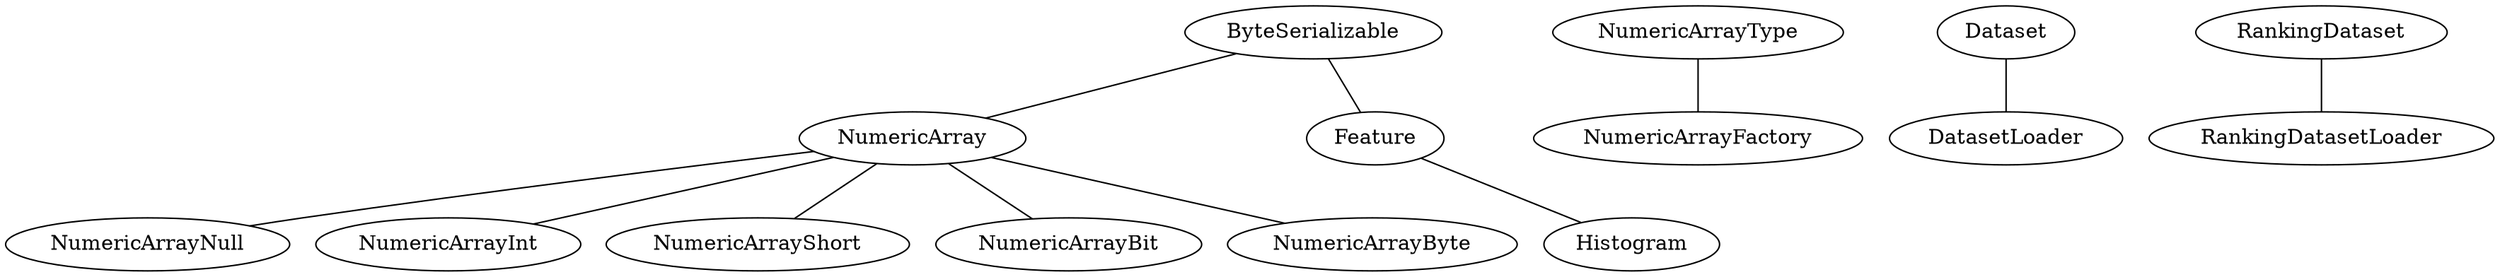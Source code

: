 graph {
    ByteSerializable -- NumericArray;
    ByteSerializable -- Feature;
    
    NumericArray -- NumericArrayNull;
    NumericArray -- NumericArrayInt;    
    NumericArray -- NumericArrayShort;    
    NumericArray -- NumericArrayBit;    
    NumericArray -- NumericArrayByte;        
    NumericArrayType -- NumericArrayFactory;
    
    Dataset -- DatasetLoader;
    RankingDataset -- RankingDatasetLoader;
    
    Feature -- Histogram;
  }